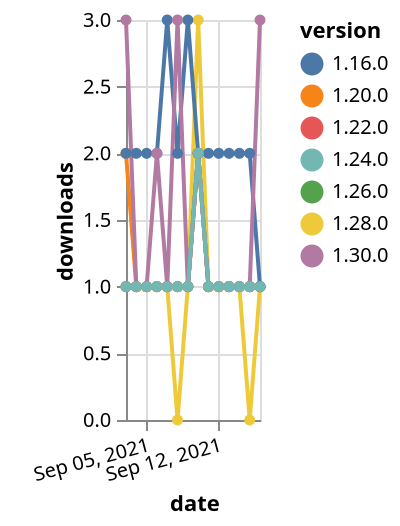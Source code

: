 {"$schema": "https://vega.github.io/schema/vega-lite/v5.json", "description": "A simple bar chart with embedded data.", "data": {"values": [{"date": "2021-09-03", "total": 212, "delta": 1, "version": "1.22.0"}, {"date": "2021-09-04", "total": 213, "delta": 1, "version": "1.22.0"}, {"date": "2021-09-05", "total": 214, "delta": 1, "version": "1.22.0"}, {"date": "2021-09-06", "total": 215, "delta": 1, "version": "1.22.0"}, {"date": "2021-09-07", "total": 216, "delta": 1, "version": "1.22.0"}, {"date": "2021-09-08", "total": 217, "delta": 1, "version": "1.22.0"}, {"date": "2021-09-09", "total": 218, "delta": 1, "version": "1.22.0"}, {"date": "2021-09-10", "total": 220, "delta": 2, "version": "1.22.0"}, {"date": "2021-09-11", "total": 221, "delta": 1, "version": "1.22.0"}, {"date": "2021-09-12", "total": 222, "delta": 1, "version": "1.22.0"}, {"date": "2021-09-13", "total": 223, "delta": 1, "version": "1.22.0"}, {"date": "2021-09-14", "total": 224, "delta": 1, "version": "1.22.0"}, {"date": "2021-09-15", "total": 225, "delta": 1, "version": "1.22.0"}, {"date": "2021-09-16", "total": 226, "delta": 1, "version": "1.22.0"}, {"date": "2021-09-03", "total": 185, "delta": 1, "version": "1.28.0"}, {"date": "2021-09-04", "total": 186, "delta": 1, "version": "1.28.0"}, {"date": "2021-09-05", "total": 187, "delta": 1, "version": "1.28.0"}, {"date": "2021-09-06", "total": 188, "delta": 1, "version": "1.28.0"}, {"date": "2021-09-07", "total": 189, "delta": 1, "version": "1.28.0"}, {"date": "2021-09-08", "total": 189, "delta": 0, "version": "1.28.0"}, {"date": "2021-09-09", "total": 190, "delta": 1, "version": "1.28.0"}, {"date": "2021-09-10", "total": 193, "delta": 3, "version": "1.28.0"}, {"date": "2021-09-11", "total": 194, "delta": 1, "version": "1.28.0"}, {"date": "2021-09-12", "total": 195, "delta": 1, "version": "1.28.0"}, {"date": "2021-09-13", "total": 196, "delta": 1, "version": "1.28.0"}, {"date": "2021-09-14", "total": 197, "delta": 1, "version": "1.28.0"}, {"date": "2021-09-15", "total": 197, "delta": 0, "version": "1.28.0"}, {"date": "2021-09-16", "total": 198, "delta": 1, "version": "1.28.0"}, {"date": "2021-09-03", "total": 157, "delta": 1, "version": "1.26.0"}, {"date": "2021-09-04", "total": 158, "delta": 1, "version": "1.26.0"}, {"date": "2021-09-05", "total": 159, "delta": 1, "version": "1.26.0"}, {"date": "2021-09-06", "total": 160, "delta": 1, "version": "1.26.0"}, {"date": "2021-09-07", "total": 161, "delta": 1, "version": "1.26.0"}, {"date": "2021-09-08", "total": 162, "delta": 1, "version": "1.26.0"}, {"date": "2021-09-09", "total": 163, "delta": 1, "version": "1.26.0"}, {"date": "2021-09-10", "total": 165, "delta": 2, "version": "1.26.0"}, {"date": "2021-09-11", "total": 166, "delta": 1, "version": "1.26.0"}, {"date": "2021-09-12", "total": 167, "delta": 1, "version": "1.26.0"}, {"date": "2021-09-13", "total": 168, "delta": 1, "version": "1.26.0"}, {"date": "2021-09-14", "total": 169, "delta": 1, "version": "1.26.0"}, {"date": "2021-09-15", "total": 170, "delta": 1, "version": "1.26.0"}, {"date": "2021-09-16", "total": 171, "delta": 1, "version": "1.26.0"}, {"date": "2021-09-03", "total": 259, "delta": 2, "version": "1.20.0"}, {"date": "2021-09-04", "total": 260, "delta": 1, "version": "1.20.0"}, {"date": "2021-09-05", "total": 261, "delta": 1, "version": "1.20.0"}, {"date": "2021-09-06", "total": 262, "delta": 1, "version": "1.20.0"}, {"date": "2021-09-07", "total": 263, "delta": 1, "version": "1.20.0"}, {"date": "2021-09-08", "total": 264, "delta": 1, "version": "1.20.0"}, {"date": "2021-09-09", "total": 265, "delta": 1, "version": "1.20.0"}, {"date": "2021-09-10", "total": 267, "delta": 2, "version": "1.20.0"}, {"date": "2021-09-11", "total": 268, "delta": 1, "version": "1.20.0"}, {"date": "2021-09-12", "total": 269, "delta": 1, "version": "1.20.0"}, {"date": "2021-09-13", "total": 270, "delta": 1, "version": "1.20.0"}, {"date": "2021-09-14", "total": 271, "delta": 1, "version": "1.20.0"}, {"date": "2021-09-15", "total": 272, "delta": 1, "version": "1.20.0"}, {"date": "2021-09-16", "total": 273, "delta": 1, "version": "1.20.0"}, {"date": "2021-09-03", "total": 2312, "delta": 2, "version": "1.16.0"}, {"date": "2021-09-04", "total": 2314, "delta": 2, "version": "1.16.0"}, {"date": "2021-09-05", "total": 2316, "delta": 2, "version": "1.16.0"}, {"date": "2021-09-06", "total": 2318, "delta": 2, "version": "1.16.0"}, {"date": "2021-09-07", "total": 2321, "delta": 3, "version": "1.16.0"}, {"date": "2021-09-08", "total": 2323, "delta": 2, "version": "1.16.0"}, {"date": "2021-09-09", "total": 2326, "delta": 3, "version": "1.16.0"}, {"date": "2021-09-10", "total": 2328, "delta": 2, "version": "1.16.0"}, {"date": "2021-09-11", "total": 2330, "delta": 2, "version": "1.16.0"}, {"date": "2021-09-12", "total": 2332, "delta": 2, "version": "1.16.0"}, {"date": "2021-09-13", "total": 2334, "delta": 2, "version": "1.16.0"}, {"date": "2021-09-14", "total": 2336, "delta": 2, "version": "1.16.0"}, {"date": "2021-09-15", "total": 2338, "delta": 2, "version": "1.16.0"}, {"date": "2021-09-16", "total": 2339, "delta": 1, "version": "1.16.0"}, {"date": "2021-09-03", "total": 123, "delta": 3, "version": "1.30.0"}, {"date": "2021-09-04", "total": 124, "delta": 1, "version": "1.30.0"}, {"date": "2021-09-05", "total": 125, "delta": 1, "version": "1.30.0"}, {"date": "2021-09-06", "total": 127, "delta": 2, "version": "1.30.0"}, {"date": "2021-09-07", "total": 128, "delta": 1, "version": "1.30.0"}, {"date": "2021-09-08", "total": 131, "delta": 3, "version": "1.30.0"}, {"date": "2021-09-09", "total": 132, "delta": 1, "version": "1.30.0"}, {"date": "2021-09-10", "total": 134, "delta": 2, "version": "1.30.0"}, {"date": "2021-09-11", "total": 135, "delta": 1, "version": "1.30.0"}, {"date": "2021-09-12", "total": 136, "delta": 1, "version": "1.30.0"}, {"date": "2021-09-13", "total": 137, "delta": 1, "version": "1.30.0"}, {"date": "2021-09-14", "total": 138, "delta": 1, "version": "1.30.0"}, {"date": "2021-09-15", "total": 139, "delta": 1, "version": "1.30.0"}, {"date": "2021-09-16", "total": 142, "delta": 3, "version": "1.30.0"}, {"date": "2021-09-03", "total": 191, "delta": 1, "version": "1.24.0"}, {"date": "2021-09-04", "total": 192, "delta": 1, "version": "1.24.0"}, {"date": "2021-09-05", "total": 193, "delta": 1, "version": "1.24.0"}, {"date": "2021-09-06", "total": 194, "delta": 1, "version": "1.24.0"}, {"date": "2021-09-07", "total": 195, "delta": 1, "version": "1.24.0"}, {"date": "2021-09-08", "total": 196, "delta": 1, "version": "1.24.0"}, {"date": "2021-09-09", "total": 197, "delta": 1, "version": "1.24.0"}, {"date": "2021-09-10", "total": 199, "delta": 2, "version": "1.24.0"}, {"date": "2021-09-11", "total": 200, "delta": 1, "version": "1.24.0"}, {"date": "2021-09-12", "total": 201, "delta": 1, "version": "1.24.0"}, {"date": "2021-09-13", "total": 202, "delta": 1, "version": "1.24.0"}, {"date": "2021-09-14", "total": 203, "delta": 1, "version": "1.24.0"}, {"date": "2021-09-15", "total": 204, "delta": 1, "version": "1.24.0"}, {"date": "2021-09-16", "total": 205, "delta": 1, "version": "1.24.0"}]}, "width": "container", "mark": {"type": "line", "point": {"filled": true}}, "encoding": {"x": {"field": "date", "type": "temporal", "timeUnit": "yearmonthdate", "title": "date", "axis": {"labelAngle": -15}}, "y": {"field": "delta", "type": "quantitative", "title": "downloads"}, "color": {"field": "version", "type": "nominal"}, "tooltip": {"field": "delta"}}}
